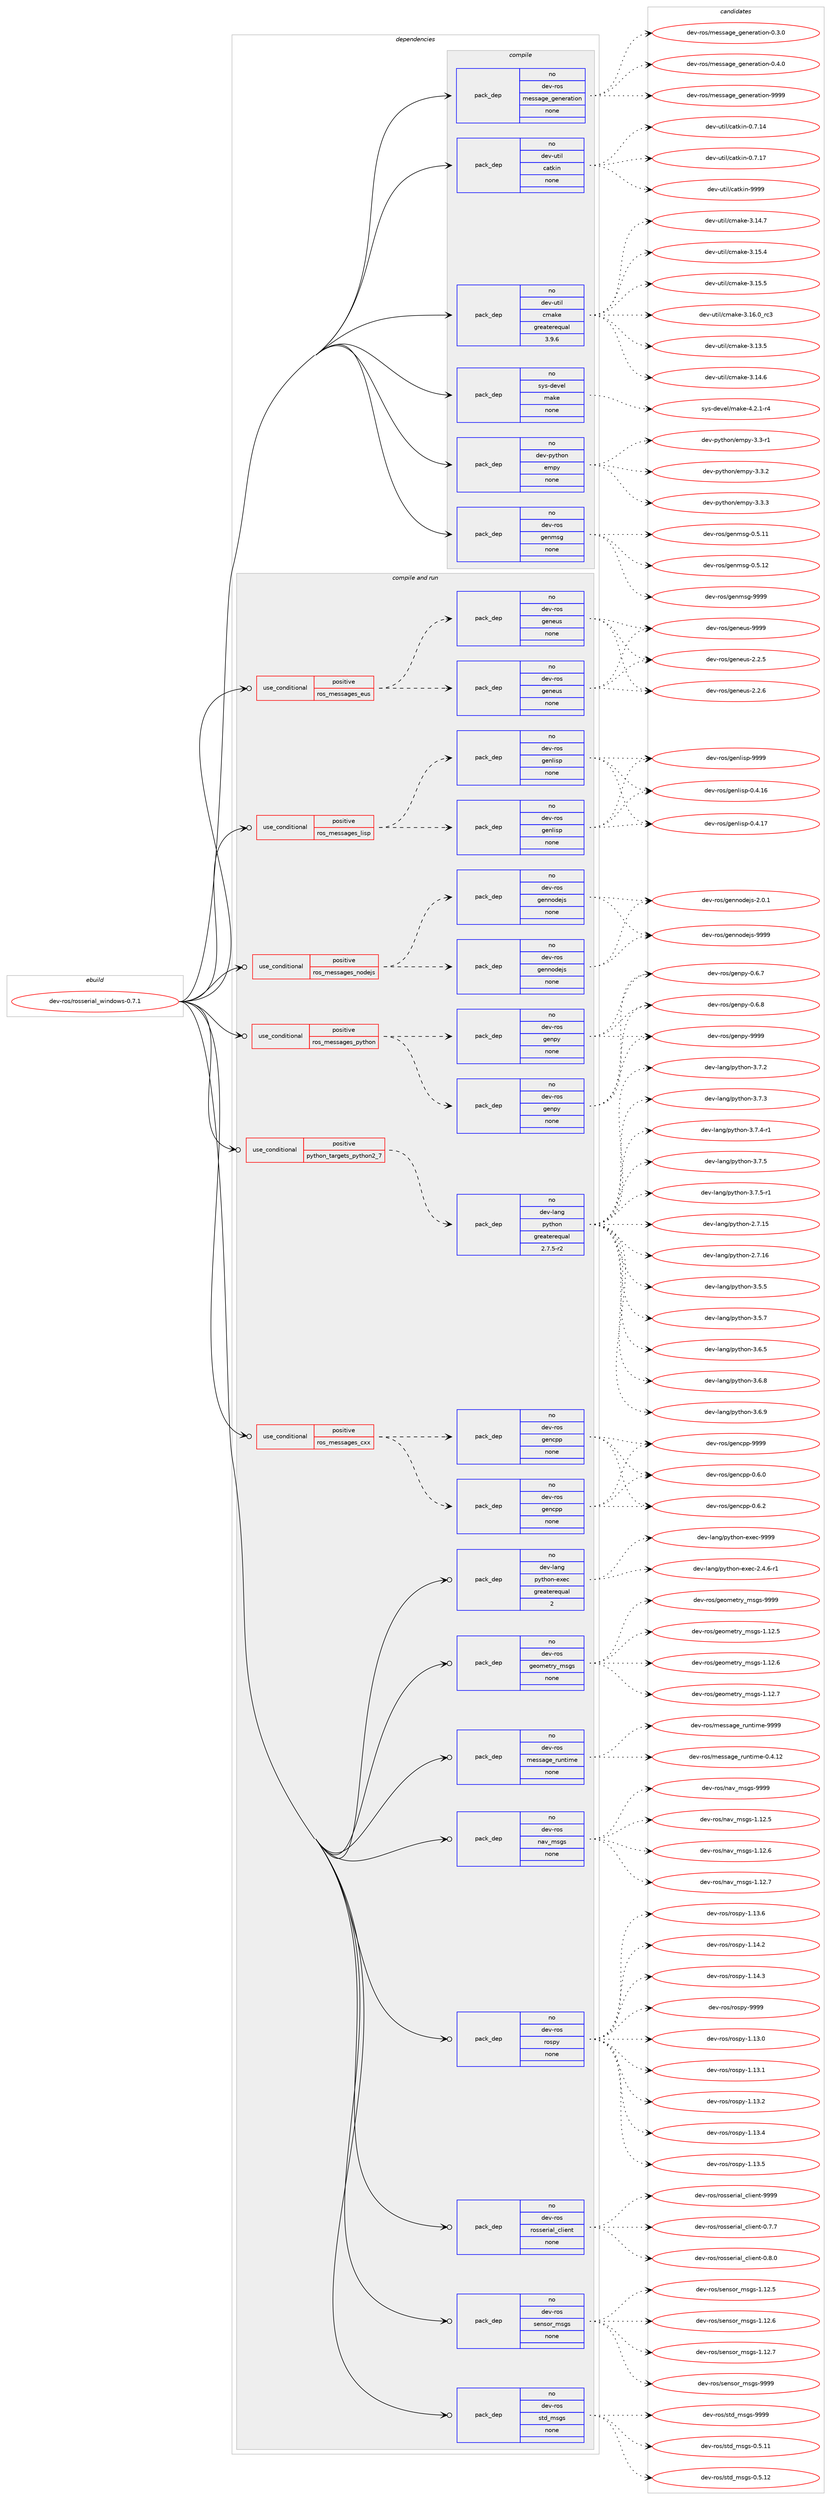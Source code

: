 digraph prolog {

# *************
# Graph options
# *************

newrank=true;
concentrate=true;
compound=true;
graph [rankdir=LR,fontname=Helvetica,fontsize=10,ranksep=1.5];#, ranksep=2.5, nodesep=0.2];
edge  [arrowhead=vee];
node  [fontname=Helvetica,fontsize=10];

# **********
# The ebuild
# **********

subgraph cluster_leftcol {
color=gray;
rank=same;
label=<<i>ebuild</i>>;
id [label="dev-ros/rosserial_windows-0.7.1", color=red, width=4, href="../dev-ros/rosserial_windows-0.7.1.svg"];
}

# ****************
# The dependencies
# ****************

subgraph cluster_midcol {
color=gray;
label=<<i>dependencies</i>>;
subgraph cluster_compile {
fillcolor="#eeeeee";
style=filled;
label=<<i>compile</i>>;
subgraph pack496900 {
dependency663874 [label=<<TABLE BORDER="0" CELLBORDER="1" CELLSPACING="0" CELLPADDING="4" WIDTH="220"><TR><TD ROWSPAN="6" CELLPADDING="30">pack_dep</TD></TR><TR><TD WIDTH="110">no</TD></TR><TR><TD>dev-python</TD></TR><TR><TD>empy</TD></TR><TR><TD>none</TD></TR><TR><TD></TD></TR></TABLE>>, shape=none, color=blue];
}
id:e -> dependency663874:w [weight=20,style="solid",arrowhead="vee"];
subgraph pack496901 {
dependency663875 [label=<<TABLE BORDER="0" CELLBORDER="1" CELLSPACING="0" CELLPADDING="4" WIDTH="220"><TR><TD ROWSPAN="6" CELLPADDING="30">pack_dep</TD></TR><TR><TD WIDTH="110">no</TD></TR><TR><TD>dev-ros</TD></TR><TR><TD>genmsg</TD></TR><TR><TD>none</TD></TR><TR><TD></TD></TR></TABLE>>, shape=none, color=blue];
}
id:e -> dependency663875:w [weight=20,style="solid",arrowhead="vee"];
subgraph pack496902 {
dependency663876 [label=<<TABLE BORDER="0" CELLBORDER="1" CELLSPACING="0" CELLPADDING="4" WIDTH="220"><TR><TD ROWSPAN="6" CELLPADDING="30">pack_dep</TD></TR><TR><TD WIDTH="110">no</TD></TR><TR><TD>dev-ros</TD></TR><TR><TD>message_generation</TD></TR><TR><TD>none</TD></TR><TR><TD></TD></TR></TABLE>>, shape=none, color=blue];
}
id:e -> dependency663876:w [weight=20,style="solid",arrowhead="vee"];
subgraph pack496903 {
dependency663877 [label=<<TABLE BORDER="0" CELLBORDER="1" CELLSPACING="0" CELLPADDING="4" WIDTH="220"><TR><TD ROWSPAN="6" CELLPADDING="30">pack_dep</TD></TR><TR><TD WIDTH="110">no</TD></TR><TR><TD>dev-util</TD></TR><TR><TD>catkin</TD></TR><TR><TD>none</TD></TR><TR><TD></TD></TR></TABLE>>, shape=none, color=blue];
}
id:e -> dependency663877:w [weight=20,style="solid",arrowhead="vee"];
subgraph pack496904 {
dependency663878 [label=<<TABLE BORDER="0" CELLBORDER="1" CELLSPACING="0" CELLPADDING="4" WIDTH="220"><TR><TD ROWSPAN="6" CELLPADDING="30">pack_dep</TD></TR><TR><TD WIDTH="110">no</TD></TR><TR><TD>dev-util</TD></TR><TR><TD>cmake</TD></TR><TR><TD>greaterequal</TD></TR><TR><TD>3.9.6</TD></TR></TABLE>>, shape=none, color=blue];
}
id:e -> dependency663878:w [weight=20,style="solid",arrowhead="vee"];
subgraph pack496905 {
dependency663879 [label=<<TABLE BORDER="0" CELLBORDER="1" CELLSPACING="0" CELLPADDING="4" WIDTH="220"><TR><TD ROWSPAN="6" CELLPADDING="30">pack_dep</TD></TR><TR><TD WIDTH="110">no</TD></TR><TR><TD>sys-devel</TD></TR><TR><TD>make</TD></TR><TR><TD>none</TD></TR><TR><TD></TD></TR></TABLE>>, shape=none, color=blue];
}
id:e -> dependency663879:w [weight=20,style="solid",arrowhead="vee"];
}
subgraph cluster_compileandrun {
fillcolor="#eeeeee";
style=filled;
label=<<i>compile and run</i>>;
subgraph cond155068 {
dependency663880 [label=<<TABLE BORDER="0" CELLBORDER="1" CELLSPACING="0" CELLPADDING="4"><TR><TD ROWSPAN="3" CELLPADDING="10">use_conditional</TD></TR><TR><TD>positive</TD></TR><TR><TD>python_targets_python2_7</TD></TR></TABLE>>, shape=none, color=red];
subgraph pack496906 {
dependency663881 [label=<<TABLE BORDER="0" CELLBORDER="1" CELLSPACING="0" CELLPADDING="4" WIDTH="220"><TR><TD ROWSPAN="6" CELLPADDING="30">pack_dep</TD></TR><TR><TD WIDTH="110">no</TD></TR><TR><TD>dev-lang</TD></TR><TR><TD>python</TD></TR><TR><TD>greaterequal</TD></TR><TR><TD>2.7.5-r2</TD></TR></TABLE>>, shape=none, color=blue];
}
dependency663880:e -> dependency663881:w [weight=20,style="dashed",arrowhead="vee"];
}
id:e -> dependency663880:w [weight=20,style="solid",arrowhead="odotvee"];
subgraph cond155069 {
dependency663882 [label=<<TABLE BORDER="0" CELLBORDER="1" CELLSPACING="0" CELLPADDING="4"><TR><TD ROWSPAN="3" CELLPADDING="10">use_conditional</TD></TR><TR><TD>positive</TD></TR><TR><TD>ros_messages_cxx</TD></TR></TABLE>>, shape=none, color=red];
subgraph pack496907 {
dependency663883 [label=<<TABLE BORDER="0" CELLBORDER="1" CELLSPACING="0" CELLPADDING="4" WIDTH="220"><TR><TD ROWSPAN="6" CELLPADDING="30">pack_dep</TD></TR><TR><TD WIDTH="110">no</TD></TR><TR><TD>dev-ros</TD></TR><TR><TD>gencpp</TD></TR><TR><TD>none</TD></TR><TR><TD></TD></TR></TABLE>>, shape=none, color=blue];
}
dependency663882:e -> dependency663883:w [weight=20,style="dashed",arrowhead="vee"];
subgraph pack496908 {
dependency663884 [label=<<TABLE BORDER="0" CELLBORDER="1" CELLSPACING="0" CELLPADDING="4" WIDTH="220"><TR><TD ROWSPAN="6" CELLPADDING="30">pack_dep</TD></TR><TR><TD WIDTH="110">no</TD></TR><TR><TD>dev-ros</TD></TR><TR><TD>gencpp</TD></TR><TR><TD>none</TD></TR><TR><TD></TD></TR></TABLE>>, shape=none, color=blue];
}
dependency663882:e -> dependency663884:w [weight=20,style="dashed",arrowhead="vee"];
}
id:e -> dependency663882:w [weight=20,style="solid",arrowhead="odotvee"];
subgraph cond155070 {
dependency663885 [label=<<TABLE BORDER="0" CELLBORDER="1" CELLSPACING="0" CELLPADDING="4"><TR><TD ROWSPAN="3" CELLPADDING="10">use_conditional</TD></TR><TR><TD>positive</TD></TR><TR><TD>ros_messages_eus</TD></TR></TABLE>>, shape=none, color=red];
subgraph pack496909 {
dependency663886 [label=<<TABLE BORDER="0" CELLBORDER="1" CELLSPACING="0" CELLPADDING="4" WIDTH="220"><TR><TD ROWSPAN="6" CELLPADDING="30">pack_dep</TD></TR><TR><TD WIDTH="110">no</TD></TR><TR><TD>dev-ros</TD></TR><TR><TD>geneus</TD></TR><TR><TD>none</TD></TR><TR><TD></TD></TR></TABLE>>, shape=none, color=blue];
}
dependency663885:e -> dependency663886:w [weight=20,style="dashed",arrowhead="vee"];
subgraph pack496910 {
dependency663887 [label=<<TABLE BORDER="0" CELLBORDER="1" CELLSPACING="0" CELLPADDING="4" WIDTH="220"><TR><TD ROWSPAN="6" CELLPADDING="30">pack_dep</TD></TR><TR><TD WIDTH="110">no</TD></TR><TR><TD>dev-ros</TD></TR><TR><TD>geneus</TD></TR><TR><TD>none</TD></TR><TR><TD></TD></TR></TABLE>>, shape=none, color=blue];
}
dependency663885:e -> dependency663887:w [weight=20,style="dashed",arrowhead="vee"];
}
id:e -> dependency663885:w [weight=20,style="solid",arrowhead="odotvee"];
subgraph cond155071 {
dependency663888 [label=<<TABLE BORDER="0" CELLBORDER="1" CELLSPACING="0" CELLPADDING="4"><TR><TD ROWSPAN="3" CELLPADDING="10">use_conditional</TD></TR><TR><TD>positive</TD></TR><TR><TD>ros_messages_lisp</TD></TR></TABLE>>, shape=none, color=red];
subgraph pack496911 {
dependency663889 [label=<<TABLE BORDER="0" CELLBORDER="1" CELLSPACING="0" CELLPADDING="4" WIDTH="220"><TR><TD ROWSPAN="6" CELLPADDING="30">pack_dep</TD></TR><TR><TD WIDTH="110">no</TD></TR><TR><TD>dev-ros</TD></TR><TR><TD>genlisp</TD></TR><TR><TD>none</TD></TR><TR><TD></TD></TR></TABLE>>, shape=none, color=blue];
}
dependency663888:e -> dependency663889:w [weight=20,style="dashed",arrowhead="vee"];
subgraph pack496912 {
dependency663890 [label=<<TABLE BORDER="0" CELLBORDER="1" CELLSPACING="0" CELLPADDING="4" WIDTH="220"><TR><TD ROWSPAN="6" CELLPADDING="30">pack_dep</TD></TR><TR><TD WIDTH="110">no</TD></TR><TR><TD>dev-ros</TD></TR><TR><TD>genlisp</TD></TR><TR><TD>none</TD></TR><TR><TD></TD></TR></TABLE>>, shape=none, color=blue];
}
dependency663888:e -> dependency663890:w [weight=20,style="dashed",arrowhead="vee"];
}
id:e -> dependency663888:w [weight=20,style="solid",arrowhead="odotvee"];
subgraph cond155072 {
dependency663891 [label=<<TABLE BORDER="0" CELLBORDER="1" CELLSPACING="0" CELLPADDING="4"><TR><TD ROWSPAN="3" CELLPADDING="10">use_conditional</TD></TR><TR><TD>positive</TD></TR><TR><TD>ros_messages_nodejs</TD></TR></TABLE>>, shape=none, color=red];
subgraph pack496913 {
dependency663892 [label=<<TABLE BORDER="0" CELLBORDER="1" CELLSPACING="0" CELLPADDING="4" WIDTH="220"><TR><TD ROWSPAN="6" CELLPADDING="30">pack_dep</TD></TR><TR><TD WIDTH="110">no</TD></TR><TR><TD>dev-ros</TD></TR><TR><TD>gennodejs</TD></TR><TR><TD>none</TD></TR><TR><TD></TD></TR></TABLE>>, shape=none, color=blue];
}
dependency663891:e -> dependency663892:w [weight=20,style="dashed",arrowhead="vee"];
subgraph pack496914 {
dependency663893 [label=<<TABLE BORDER="0" CELLBORDER="1" CELLSPACING="0" CELLPADDING="4" WIDTH="220"><TR><TD ROWSPAN="6" CELLPADDING="30">pack_dep</TD></TR><TR><TD WIDTH="110">no</TD></TR><TR><TD>dev-ros</TD></TR><TR><TD>gennodejs</TD></TR><TR><TD>none</TD></TR><TR><TD></TD></TR></TABLE>>, shape=none, color=blue];
}
dependency663891:e -> dependency663893:w [weight=20,style="dashed",arrowhead="vee"];
}
id:e -> dependency663891:w [weight=20,style="solid",arrowhead="odotvee"];
subgraph cond155073 {
dependency663894 [label=<<TABLE BORDER="0" CELLBORDER="1" CELLSPACING="0" CELLPADDING="4"><TR><TD ROWSPAN="3" CELLPADDING="10">use_conditional</TD></TR><TR><TD>positive</TD></TR><TR><TD>ros_messages_python</TD></TR></TABLE>>, shape=none, color=red];
subgraph pack496915 {
dependency663895 [label=<<TABLE BORDER="0" CELLBORDER="1" CELLSPACING="0" CELLPADDING="4" WIDTH="220"><TR><TD ROWSPAN="6" CELLPADDING="30">pack_dep</TD></TR><TR><TD WIDTH="110">no</TD></TR><TR><TD>dev-ros</TD></TR><TR><TD>genpy</TD></TR><TR><TD>none</TD></TR><TR><TD></TD></TR></TABLE>>, shape=none, color=blue];
}
dependency663894:e -> dependency663895:w [weight=20,style="dashed",arrowhead="vee"];
subgraph pack496916 {
dependency663896 [label=<<TABLE BORDER="0" CELLBORDER="1" CELLSPACING="0" CELLPADDING="4" WIDTH="220"><TR><TD ROWSPAN="6" CELLPADDING="30">pack_dep</TD></TR><TR><TD WIDTH="110">no</TD></TR><TR><TD>dev-ros</TD></TR><TR><TD>genpy</TD></TR><TR><TD>none</TD></TR><TR><TD></TD></TR></TABLE>>, shape=none, color=blue];
}
dependency663894:e -> dependency663896:w [weight=20,style="dashed",arrowhead="vee"];
}
id:e -> dependency663894:w [weight=20,style="solid",arrowhead="odotvee"];
subgraph pack496917 {
dependency663897 [label=<<TABLE BORDER="0" CELLBORDER="1" CELLSPACING="0" CELLPADDING="4" WIDTH="220"><TR><TD ROWSPAN="6" CELLPADDING="30">pack_dep</TD></TR><TR><TD WIDTH="110">no</TD></TR><TR><TD>dev-lang</TD></TR><TR><TD>python-exec</TD></TR><TR><TD>greaterequal</TD></TR><TR><TD>2</TD></TR></TABLE>>, shape=none, color=blue];
}
id:e -> dependency663897:w [weight=20,style="solid",arrowhead="odotvee"];
subgraph pack496918 {
dependency663898 [label=<<TABLE BORDER="0" CELLBORDER="1" CELLSPACING="0" CELLPADDING="4" WIDTH="220"><TR><TD ROWSPAN="6" CELLPADDING="30">pack_dep</TD></TR><TR><TD WIDTH="110">no</TD></TR><TR><TD>dev-ros</TD></TR><TR><TD>geometry_msgs</TD></TR><TR><TD>none</TD></TR><TR><TD></TD></TR></TABLE>>, shape=none, color=blue];
}
id:e -> dependency663898:w [weight=20,style="solid",arrowhead="odotvee"];
subgraph pack496919 {
dependency663899 [label=<<TABLE BORDER="0" CELLBORDER="1" CELLSPACING="0" CELLPADDING="4" WIDTH="220"><TR><TD ROWSPAN="6" CELLPADDING="30">pack_dep</TD></TR><TR><TD WIDTH="110">no</TD></TR><TR><TD>dev-ros</TD></TR><TR><TD>message_runtime</TD></TR><TR><TD>none</TD></TR><TR><TD></TD></TR></TABLE>>, shape=none, color=blue];
}
id:e -> dependency663899:w [weight=20,style="solid",arrowhead="odotvee"];
subgraph pack496920 {
dependency663900 [label=<<TABLE BORDER="0" CELLBORDER="1" CELLSPACING="0" CELLPADDING="4" WIDTH="220"><TR><TD ROWSPAN="6" CELLPADDING="30">pack_dep</TD></TR><TR><TD WIDTH="110">no</TD></TR><TR><TD>dev-ros</TD></TR><TR><TD>nav_msgs</TD></TR><TR><TD>none</TD></TR><TR><TD></TD></TR></TABLE>>, shape=none, color=blue];
}
id:e -> dependency663900:w [weight=20,style="solid",arrowhead="odotvee"];
subgraph pack496921 {
dependency663901 [label=<<TABLE BORDER="0" CELLBORDER="1" CELLSPACING="0" CELLPADDING="4" WIDTH="220"><TR><TD ROWSPAN="6" CELLPADDING="30">pack_dep</TD></TR><TR><TD WIDTH="110">no</TD></TR><TR><TD>dev-ros</TD></TR><TR><TD>rospy</TD></TR><TR><TD>none</TD></TR><TR><TD></TD></TR></TABLE>>, shape=none, color=blue];
}
id:e -> dependency663901:w [weight=20,style="solid",arrowhead="odotvee"];
subgraph pack496922 {
dependency663902 [label=<<TABLE BORDER="0" CELLBORDER="1" CELLSPACING="0" CELLPADDING="4" WIDTH="220"><TR><TD ROWSPAN="6" CELLPADDING="30">pack_dep</TD></TR><TR><TD WIDTH="110">no</TD></TR><TR><TD>dev-ros</TD></TR><TR><TD>rosserial_client</TD></TR><TR><TD>none</TD></TR><TR><TD></TD></TR></TABLE>>, shape=none, color=blue];
}
id:e -> dependency663902:w [weight=20,style="solid",arrowhead="odotvee"];
subgraph pack496923 {
dependency663903 [label=<<TABLE BORDER="0" CELLBORDER="1" CELLSPACING="0" CELLPADDING="4" WIDTH="220"><TR><TD ROWSPAN="6" CELLPADDING="30">pack_dep</TD></TR><TR><TD WIDTH="110">no</TD></TR><TR><TD>dev-ros</TD></TR><TR><TD>sensor_msgs</TD></TR><TR><TD>none</TD></TR><TR><TD></TD></TR></TABLE>>, shape=none, color=blue];
}
id:e -> dependency663903:w [weight=20,style="solid",arrowhead="odotvee"];
subgraph pack496924 {
dependency663904 [label=<<TABLE BORDER="0" CELLBORDER="1" CELLSPACING="0" CELLPADDING="4" WIDTH="220"><TR><TD ROWSPAN="6" CELLPADDING="30">pack_dep</TD></TR><TR><TD WIDTH="110">no</TD></TR><TR><TD>dev-ros</TD></TR><TR><TD>std_msgs</TD></TR><TR><TD>none</TD></TR><TR><TD></TD></TR></TABLE>>, shape=none, color=blue];
}
id:e -> dependency663904:w [weight=20,style="solid",arrowhead="odotvee"];
}
subgraph cluster_run {
fillcolor="#eeeeee";
style=filled;
label=<<i>run</i>>;
}
}

# **************
# The candidates
# **************

subgraph cluster_choices {
rank=same;
color=gray;
label=<<i>candidates</i>>;

subgraph choice496900 {
color=black;
nodesep=1;
choice1001011184511212111610411111047101109112121455146514511449 [label="dev-python/empy-3.3-r1", color=red, width=4,href="../dev-python/empy-3.3-r1.svg"];
choice1001011184511212111610411111047101109112121455146514650 [label="dev-python/empy-3.3.2", color=red, width=4,href="../dev-python/empy-3.3.2.svg"];
choice1001011184511212111610411111047101109112121455146514651 [label="dev-python/empy-3.3.3", color=red, width=4,href="../dev-python/empy-3.3.3.svg"];
dependency663874:e -> choice1001011184511212111610411111047101109112121455146514511449:w [style=dotted,weight="100"];
dependency663874:e -> choice1001011184511212111610411111047101109112121455146514650:w [style=dotted,weight="100"];
dependency663874:e -> choice1001011184511212111610411111047101109112121455146514651:w [style=dotted,weight="100"];
}
subgraph choice496901 {
color=black;
nodesep=1;
choice100101118451141111154710310111010911510345484653464949 [label="dev-ros/genmsg-0.5.11", color=red, width=4,href="../dev-ros/genmsg-0.5.11.svg"];
choice100101118451141111154710310111010911510345484653464950 [label="dev-ros/genmsg-0.5.12", color=red, width=4,href="../dev-ros/genmsg-0.5.12.svg"];
choice10010111845114111115471031011101091151034557575757 [label="dev-ros/genmsg-9999", color=red, width=4,href="../dev-ros/genmsg-9999.svg"];
dependency663875:e -> choice100101118451141111154710310111010911510345484653464949:w [style=dotted,weight="100"];
dependency663875:e -> choice100101118451141111154710310111010911510345484653464950:w [style=dotted,weight="100"];
dependency663875:e -> choice10010111845114111115471031011101091151034557575757:w [style=dotted,weight="100"];
}
subgraph choice496902 {
color=black;
nodesep=1;
choice1001011184511411111547109101115115971031019510310111010111497116105111110454846514648 [label="dev-ros/message_generation-0.3.0", color=red, width=4,href="../dev-ros/message_generation-0.3.0.svg"];
choice1001011184511411111547109101115115971031019510310111010111497116105111110454846524648 [label="dev-ros/message_generation-0.4.0", color=red, width=4,href="../dev-ros/message_generation-0.4.0.svg"];
choice10010111845114111115471091011151159710310195103101110101114971161051111104557575757 [label="dev-ros/message_generation-9999", color=red, width=4,href="../dev-ros/message_generation-9999.svg"];
dependency663876:e -> choice1001011184511411111547109101115115971031019510310111010111497116105111110454846514648:w [style=dotted,weight="100"];
dependency663876:e -> choice1001011184511411111547109101115115971031019510310111010111497116105111110454846524648:w [style=dotted,weight="100"];
dependency663876:e -> choice10010111845114111115471091011151159710310195103101110101114971161051111104557575757:w [style=dotted,weight="100"];
}
subgraph choice496903 {
color=black;
nodesep=1;
choice1001011184511711610510847999711610710511045484655464952 [label="dev-util/catkin-0.7.14", color=red, width=4,href="../dev-util/catkin-0.7.14.svg"];
choice1001011184511711610510847999711610710511045484655464955 [label="dev-util/catkin-0.7.17", color=red, width=4,href="../dev-util/catkin-0.7.17.svg"];
choice100101118451171161051084799971161071051104557575757 [label="dev-util/catkin-9999", color=red, width=4,href="../dev-util/catkin-9999.svg"];
dependency663877:e -> choice1001011184511711610510847999711610710511045484655464952:w [style=dotted,weight="100"];
dependency663877:e -> choice1001011184511711610510847999711610710511045484655464955:w [style=dotted,weight="100"];
dependency663877:e -> choice100101118451171161051084799971161071051104557575757:w [style=dotted,weight="100"];
}
subgraph choice496904 {
color=black;
nodesep=1;
choice1001011184511711610510847991099710710145514649514653 [label="dev-util/cmake-3.13.5", color=red, width=4,href="../dev-util/cmake-3.13.5.svg"];
choice1001011184511711610510847991099710710145514649524654 [label="dev-util/cmake-3.14.6", color=red, width=4,href="../dev-util/cmake-3.14.6.svg"];
choice1001011184511711610510847991099710710145514649524655 [label="dev-util/cmake-3.14.7", color=red, width=4,href="../dev-util/cmake-3.14.7.svg"];
choice1001011184511711610510847991099710710145514649534652 [label="dev-util/cmake-3.15.4", color=red, width=4,href="../dev-util/cmake-3.15.4.svg"];
choice1001011184511711610510847991099710710145514649534653 [label="dev-util/cmake-3.15.5", color=red, width=4,href="../dev-util/cmake-3.15.5.svg"];
choice1001011184511711610510847991099710710145514649544648951149951 [label="dev-util/cmake-3.16.0_rc3", color=red, width=4,href="../dev-util/cmake-3.16.0_rc3.svg"];
dependency663878:e -> choice1001011184511711610510847991099710710145514649514653:w [style=dotted,weight="100"];
dependency663878:e -> choice1001011184511711610510847991099710710145514649524654:w [style=dotted,weight="100"];
dependency663878:e -> choice1001011184511711610510847991099710710145514649524655:w [style=dotted,weight="100"];
dependency663878:e -> choice1001011184511711610510847991099710710145514649534652:w [style=dotted,weight="100"];
dependency663878:e -> choice1001011184511711610510847991099710710145514649534653:w [style=dotted,weight="100"];
dependency663878:e -> choice1001011184511711610510847991099710710145514649544648951149951:w [style=dotted,weight="100"];
}
subgraph choice496905 {
color=black;
nodesep=1;
choice1151211154510010111810110847109971071014552465046494511452 [label="sys-devel/make-4.2.1-r4", color=red, width=4,href="../sys-devel/make-4.2.1-r4.svg"];
dependency663879:e -> choice1151211154510010111810110847109971071014552465046494511452:w [style=dotted,weight="100"];
}
subgraph choice496906 {
color=black;
nodesep=1;
choice10010111845108971101034711212111610411111045504655464953 [label="dev-lang/python-2.7.15", color=red, width=4,href="../dev-lang/python-2.7.15.svg"];
choice10010111845108971101034711212111610411111045504655464954 [label="dev-lang/python-2.7.16", color=red, width=4,href="../dev-lang/python-2.7.16.svg"];
choice100101118451089711010347112121116104111110455146534653 [label="dev-lang/python-3.5.5", color=red, width=4,href="../dev-lang/python-3.5.5.svg"];
choice100101118451089711010347112121116104111110455146534655 [label="dev-lang/python-3.5.7", color=red, width=4,href="../dev-lang/python-3.5.7.svg"];
choice100101118451089711010347112121116104111110455146544653 [label="dev-lang/python-3.6.5", color=red, width=4,href="../dev-lang/python-3.6.5.svg"];
choice100101118451089711010347112121116104111110455146544656 [label="dev-lang/python-3.6.8", color=red, width=4,href="../dev-lang/python-3.6.8.svg"];
choice100101118451089711010347112121116104111110455146544657 [label="dev-lang/python-3.6.9", color=red, width=4,href="../dev-lang/python-3.6.9.svg"];
choice100101118451089711010347112121116104111110455146554650 [label="dev-lang/python-3.7.2", color=red, width=4,href="../dev-lang/python-3.7.2.svg"];
choice100101118451089711010347112121116104111110455146554651 [label="dev-lang/python-3.7.3", color=red, width=4,href="../dev-lang/python-3.7.3.svg"];
choice1001011184510897110103471121211161041111104551465546524511449 [label="dev-lang/python-3.7.4-r1", color=red, width=4,href="../dev-lang/python-3.7.4-r1.svg"];
choice100101118451089711010347112121116104111110455146554653 [label="dev-lang/python-3.7.5", color=red, width=4,href="../dev-lang/python-3.7.5.svg"];
choice1001011184510897110103471121211161041111104551465546534511449 [label="dev-lang/python-3.7.5-r1", color=red, width=4,href="../dev-lang/python-3.7.5-r1.svg"];
dependency663881:e -> choice10010111845108971101034711212111610411111045504655464953:w [style=dotted,weight="100"];
dependency663881:e -> choice10010111845108971101034711212111610411111045504655464954:w [style=dotted,weight="100"];
dependency663881:e -> choice100101118451089711010347112121116104111110455146534653:w [style=dotted,weight="100"];
dependency663881:e -> choice100101118451089711010347112121116104111110455146534655:w [style=dotted,weight="100"];
dependency663881:e -> choice100101118451089711010347112121116104111110455146544653:w [style=dotted,weight="100"];
dependency663881:e -> choice100101118451089711010347112121116104111110455146544656:w [style=dotted,weight="100"];
dependency663881:e -> choice100101118451089711010347112121116104111110455146544657:w [style=dotted,weight="100"];
dependency663881:e -> choice100101118451089711010347112121116104111110455146554650:w [style=dotted,weight="100"];
dependency663881:e -> choice100101118451089711010347112121116104111110455146554651:w [style=dotted,weight="100"];
dependency663881:e -> choice1001011184510897110103471121211161041111104551465546524511449:w [style=dotted,weight="100"];
dependency663881:e -> choice100101118451089711010347112121116104111110455146554653:w [style=dotted,weight="100"];
dependency663881:e -> choice1001011184510897110103471121211161041111104551465546534511449:w [style=dotted,weight="100"];
}
subgraph choice496907 {
color=black;
nodesep=1;
choice100101118451141111154710310111099112112454846544648 [label="dev-ros/gencpp-0.6.0", color=red, width=4,href="../dev-ros/gencpp-0.6.0.svg"];
choice100101118451141111154710310111099112112454846544650 [label="dev-ros/gencpp-0.6.2", color=red, width=4,href="../dev-ros/gencpp-0.6.2.svg"];
choice1001011184511411111547103101110991121124557575757 [label="dev-ros/gencpp-9999", color=red, width=4,href="../dev-ros/gencpp-9999.svg"];
dependency663883:e -> choice100101118451141111154710310111099112112454846544648:w [style=dotted,weight="100"];
dependency663883:e -> choice100101118451141111154710310111099112112454846544650:w [style=dotted,weight="100"];
dependency663883:e -> choice1001011184511411111547103101110991121124557575757:w [style=dotted,weight="100"];
}
subgraph choice496908 {
color=black;
nodesep=1;
choice100101118451141111154710310111099112112454846544648 [label="dev-ros/gencpp-0.6.0", color=red, width=4,href="../dev-ros/gencpp-0.6.0.svg"];
choice100101118451141111154710310111099112112454846544650 [label="dev-ros/gencpp-0.6.2", color=red, width=4,href="../dev-ros/gencpp-0.6.2.svg"];
choice1001011184511411111547103101110991121124557575757 [label="dev-ros/gencpp-9999", color=red, width=4,href="../dev-ros/gencpp-9999.svg"];
dependency663884:e -> choice100101118451141111154710310111099112112454846544648:w [style=dotted,weight="100"];
dependency663884:e -> choice100101118451141111154710310111099112112454846544650:w [style=dotted,weight="100"];
dependency663884:e -> choice1001011184511411111547103101110991121124557575757:w [style=dotted,weight="100"];
}
subgraph choice496909 {
color=black;
nodesep=1;
choice1001011184511411111547103101110101117115455046504653 [label="dev-ros/geneus-2.2.5", color=red, width=4,href="../dev-ros/geneus-2.2.5.svg"];
choice1001011184511411111547103101110101117115455046504654 [label="dev-ros/geneus-2.2.6", color=red, width=4,href="../dev-ros/geneus-2.2.6.svg"];
choice10010111845114111115471031011101011171154557575757 [label="dev-ros/geneus-9999", color=red, width=4,href="../dev-ros/geneus-9999.svg"];
dependency663886:e -> choice1001011184511411111547103101110101117115455046504653:w [style=dotted,weight="100"];
dependency663886:e -> choice1001011184511411111547103101110101117115455046504654:w [style=dotted,weight="100"];
dependency663886:e -> choice10010111845114111115471031011101011171154557575757:w [style=dotted,weight="100"];
}
subgraph choice496910 {
color=black;
nodesep=1;
choice1001011184511411111547103101110101117115455046504653 [label="dev-ros/geneus-2.2.5", color=red, width=4,href="../dev-ros/geneus-2.2.5.svg"];
choice1001011184511411111547103101110101117115455046504654 [label="dev-ros/geneus-2.2.6", color=red, width=4,href="../dev-ros/geneus-2.2.6.svg"];
choice10010111845114111115471031011101011171154557575757 [label="dev-ros/geneus-9999", color=red, width=4,href="../dev-ros/geneus-9999.svg"];
dependency663887:e -> choice1001011184511411111547103101110101117115455046504653:w [style=dotted,weight="100"];
dependency663887:e -> choice1001011184511411111547103101110101117115455046504654:w [style=dotted,weight="100"];
dependency663887:e -> choice10010111845114111115471031011101011171154557575757:w [style=dotted,weight="100"];
}
subgraph choice496911 {
color=black;
nodesep=1;
choice100101118451141111154710310111010810511511245484652464954 [label="dev-ros/genlisp-0.4.16", color=red, width=4,href="../dev-ros/genlisp-0.4.16.svg"];
choice100101118451141111154710310111010810511511245484652464955 [label="dev-ros/genlisp-0.4.17", color=red, width=4,href="../dev-ros/genlisp-0.4.17.svg"];
choice10010111845114111115471031011101081051151124557575757 [label="dev-ros/genlisp-9999", color=red, width=4,href="../dev-ros/genlisp-9999.svg"];
dependency663889:e -> choice100101118451141111154710310111010810511511245484652464954:w [style=dotted,weight="100"];
dependency663889:e -> choice100101118451141111154710310111010810511511245484652464955:w [style=dotted,weight="100"];
dependency663889:e -> choice10010111845114111115471031011101081051151124557575757:w [style=dotted,weight="100"];
}
subgraph choice496912 {
color=black;
nodesep=1;
choice100101118451141111154710310111010810511511245484652464954 [label="dev-ros/genlisp-0.4.16", color=red, width=4,href="../dev-ros/genlisp-0.4.16.svg"];
choice100101118451141111154710310111010810511511245484652464955 [label="dev-ros/genlisp-0.4.17", color=red, width=4,href="../dev-ros/genlisp-0.4.17.svg"];
choice10010111845114111115471031011101081051151124557575757 [label="dev-ros/genlisp-9999", color=red, width=4,href="../dev-ros/genlisp-9999.svg"];
dependency663890:e -> choice100101118451141111154710310111010810511511245484652464954:w [style=dotted,weight="100"];
dependency663890:e -> choice100101118451141111154710310111010810511511245484652464955:w [style=dotted,weight="100"];
dependency663890:e -> choice10010111845114111115471031011101081051151124557575757:w [style=dotted,weight="100"];
}
subgraph choice496913 {
color=black;
nodesep=1;
choice1001011184511411111547103101110110111100101106115455046484649 [label="dev-ros/gennodejs-2.0.1", color=red, width=4,href="../dev-ros/gennodejs-2.0.1.svg"];
choice10010111845114111115471031011101101111001011061154557575757 [label="dev-ros/gennodejs-9999", color=red, width=4,href="../dev-ros/gennodejs-9999.svg"];
dependency663892:e -> choice1001011184511411111547103101110110111100101106115455046484649:w [style=dotted,weight="100"];
dependency663892:e -> choice10010111845114111115471031011101101111001011061154557575757:w [style=dotted,weight="100"];
}
subgraph choice496914 {
color=black;
nodesep=1;
choice1001011184511411111547103101110110111100101106115455046484649 [label="dev-ros/gennodejs-2.0.1", color=red, width=4,href="../dev-ros/gennodejs-2.0.1.svg"];
choice10010111845114111115471031011101101111001011061154557575757 [label="dev-ros/gennodejs-9999", color=red, width=4,href="../dev-ros/gennodejs-9999.svg"];
dependency663893:e -> choice1001011184511411111547103101110110111100101106115455046484649:w [style=dotted,weight="100"];
dependency663893:e -> choice10010111845114111115471031011101101111001011061154557575757:w [style=dotted,weight="100"];
}
subgraph choice496915 {
color=black;
nodesep=1;
choice1001011184511411111547103101110112121454846544655 [label="dev-ros/genpy-0.6.7", color=red, width=4,href="../dev-ros/genpy-0.6.7.svg"];
choice1001011184511411111547103101110112121454846544656 [label="dev-ros/genpy-0.6.8", color=red, width=4,href="../dev-ros/genpy-0.6.8.svg"];
choice10010111845114111115471031011101121214557575757 [label="dev-ros/genpy-9999", color=red, width=4,href="../dev-ros/genpy-9999.svg"];
dependency663895:e -> choice1001011184511411111547103101110112121454846544655:w [style=dotted,weight="100"];
dependency663895:e -> choice1001011184511411111547103101110112121454846544656:w [style=dotted,weight="100"];
dependency663895:e -> choice10010111845114111115471031011101121214557575757:w [style=dotted,weight="100"];
}
subgraph choice496916 {
color=black;
nodesep=1;
choice1001011184511411111547103101110112121454846544655 [label="dev-ros/genpy-0.6.7", color=red, width=4,href="../dev-ros/genpy-0.6.7.svg"];
choice1001011184511411111547103101110112121454846544656 [label="dev-ros/genpy-0.6.8", color=red, width=4,href="../dev-ros/genpy-0.6.8.svg"];
choice10010111845114111115471031011101121214557575757 [label="dev-ros/genpy-9999", color=red, width=4,href="../dev-ros/genpy-9999.svg"];
dependency663896:e -> choice1001011184511411111547103101110112121454846544655:w [style=dotted,weight="100"];
dependency663896:e -> choice1001011184511411111547103101110112121454846544656:w [style=dotted,weight="100"];
dependency663896:e -> choice10010111845114111115471031011101121214557575757:w [style=dotted,weight="100"];
}
subgraph choice496917 {
color=black;
nodesep=1;
choice10010111845108971101034711212111610411111045101120101994550465246544511449 [label="dev-lang/python-exec-2.4.6-r1", color=red, width=4,href="../dev-lang/python-exec-2.4.6-r1.svg"];
choice10010111845108971101034711212111610411111045101120101994557575757 [label="dev-lang/python-exec-9999", color=red, width=4,href="../dev-lang/python-exec-9999.svg"];
dependency663897:e -> choice10010111845108971101034711212111610411111045101120101994550465246544511449:w [style=dotted,weight="100"];
dependency663897:e -> choice10010111845108971101034711212111610411111045101120101994557575757:w [style=dotted,weight="100"];
}
subgraph choice496918 {
color=black;
nodesep=1;
choice10010111845114111115471031011111091011161141219510911510311545494649504653 [label="dev-ros/geometry_msgs-1.12.5", color=red, width=4,href="../dev-ros/geometry_msgs-1.12.5.svg"];
choice10010111845114111115471031011111091011161141219510911510311545494649504654 [label="dev-ros/geometry_msgs-1.12.6", color=red, width=4,href="../dev-ros/geometry_msgs-1.12.6.svg"];
choice10010111845114111115471031011111091011161141219510911510311545494649504655 [label="dev-ros/geometry_msgs-1.12.7", color=red, width=4,href="../dev-ros/geometry_msgs-1.12.7.svg"];
choice1001011184511411111547103101111109101116114121951091151031154557575757 [label="dev-ros/geometry_msgs-9999", color=red, width=4,href="../dev-ros/geometry_msgs-9999.svg"];
dependency663898:e -> choice10010111845114111115471031011111091011161141219510911510311545494649504653:w [style=dotted,weight="100"];
dependency663898:e -> choice10010111845114111115471031011111091011161141219510911510311545494649504654:w [style=dotted,weight="100"];
dependency663898:e -> choice10010111845114111115471031011111091011161141219510911510311545494649504655:w [style=dotted,weight="100"];
dependency663898:e -> choice1001011184511411111547103101111109101116114121951091151031154557575757:w [style=dotted,weight="100"];
}
subgraph choice496919 {
color=black;
nodesep=1;
choice1001011184511411111547109101115115971031019511411711011610510910145484652464950 [label="dev-ros/message_runtime-0.4.12", color=red, width=4,href="../dev-ros/message_runtime-0.4.12.svg"];
choice100101118451141111154710910111511597103101951141171101161051091014557575757 [label="dev-ros/message_runtime-9999", color=red, width=4,href="../dev-ros/message_runtime-9999.svg"];
dependency663899:e -> choice1001011184511411111547109101115115971031019511411711011610510910145484652464950:w [style=dotted,weight="100"];
dependency663899:e -> choice100101118451141111154710910111511597103101951141171101161051091014557575757:w [style=dotted,weight="100"];
}
subgraph choice496920 {
color=black;
nodesep=1;
choice1001011184511411111547110971189510911510311545494649504653 [label="dev-ros/nav_msgs-1.12.5", color=red, width=4,href="../dev-ros/nav_msgs-1.12.5.svg"];
choice1001011184511411111547110971189510911510311545494649504654 [label="dev-ros/nav_msgs-1.12.6", color=red, width=4,href="../dev-ros/nav_msgs-1.12.6.svg"];
choice1001011184511411111547110971189510911510311545494649504655 [label="dev-ros/nav_msgs-1.12.7", color=red, width=4,href="../dev-ros/nav_msgs-1.12.7.svg"];
choice100101118451141111154711097118951091151031154557575757 [label="dev-ros/nav_msgs-9999", color=red, width=4,href="../dev-ros/nav_msgs-9999.svg"];
dependency663900:e -> choice1001011184511411111547110971189510911510311545494649504653:w [style=dotted,weight="100"];
dependency663900:e -> choice1001011184511411111547110971189510911510311545494649504654:w [style=dotted,weight="100"];
dependency663900:e -> choice1001011184511411111547110971189510911510311545494649504655:w [style=dotted,weight="100"];
dependency663900:e -> choice100101118451141111154711097118951091151031154557575757:w [style=dotted,weight="100"];
}
subgraph choice496921 {
color=black;
nodesep=1;
choice100101118451141111154711411111511212145494649514648 [label="dev-ros/rospy-1.13.0", color=red, width=4,href="../dev-ros/rospy-1.13.0.svg"];
choice100101118451141111154711411111511212145494649514649 [label="dev-ros/rospy-1.13.1", color=red, width=4,href="../dev-ros/rospy-1.13.1.svg"];
choice100101118451141111154711411111511212145494649514650 [label="dev-ros/rospy-1.13.2", color=red, width=4,href="../dev-ros/rospy-1.13.2.svg"];
choice100101118451141111154711411111511212145494649514652 [label="dev-ros/rospy-1.13.4", color=red, width=4,href="../dev-ros/rospy-1.13.4.svg"];
choice100101118451141111154711411111511212145494649514653 [label="dev-ros/rospy-1.13.5", color=red, width=4,href="../dev-ros/rospy-1.13.5.svg"];
choice100101118451141111154711411111511212145494649514654 [label="dev-ros/rospy-1.13.6", color=red, width=4,href="../dev-ros/rospy-1.13.6.svg"];
choice100101118451141111154711411111511212145494649524650 [label="dev-ros/rospy-1.14.2", color=red, width=4,href="../dev-ros/rospy-1.14.2.svg"];
choice100101118451141111154711411111511212145494649524651 [label="dev-ros/rospy-1.14.3", color=red, width=4,href="../dev-ros/rospy-1.14.3.svg"];
choice10010111845114111115471141111151121214557575757 [label="dev-ros/rospy-9999", color=red, width=4,href="../dev-ros/rospy-9999.svg"];
dependency663901:e -> choice100101118451141111154711411111511212145494649514648:w [style=dotted,weight="100"];
dependency663901:e -> choice100101118451141111154711411111511212145494649514649:w [style=dotted,weight="100"];
dependency663901:e -> choice100101118451141111154711411111511212145494649514650:w [style=dotted,weight="100"];
dependency663901:e -> choice100101118451141111154711411111511212145494649514652:w [style=dotted,weight="100"];
dependency663901:e -> choice100101118451141111154711411111511212145494649514653:w [style=dotted,weight="100"];
dependency663901:e -> choice100101118451141111154711411111511212145494649514654:w [style=dotted,weight="100"];
dependency663901:e -> choice100101118451141111154711411111511212145494649524650:w [style=dotted,weight="100"];
dependency663901:e -> choice100101118451141111154711411111511212145494649524651:w [style=dotted,weight="100"];
dependency663901:e -> choice10010111845114111115471141111151121214557575757:w [style=dotted,weight="100"];
}
subgraph choice496922 {
color=black;
nodesep=1;
choice1001011184511411111547114111115115101114105971089599108105101110116454846554655 [label="dev-ros/rosserial_client-0.7.7", color=red, width=4,href="../dev-ros/rosserial_client-0.7.7.svg"];
choice1001011184511411111547114111115115101114105971089599108105101110116454846564648 [label="dev-ros/rosserial_client-0.8.0", color=red, width=4,href="../dev-ros/rosserial_client-0.8.0.svg"];
choice10010111845114111115471141111151151011141059710895991081051011101164557575757 [label="dev-ros/rosserial_client-9999", color=red, width=4,href="../dev-ros/rosserial_client-9999.svg"];
dependency663902:e -> choice1001011184511411111547114111115115101114105971089599108105101110116454846554655:w [style=dotted,weight="100"];
dependency663902:e -> choice1001011184511411111547114111115115101114105971089599108105101110116454846564648:w [style=dotted,weight="100"];
dependency663902:e -> choice10010111845114111115471141111151151011141059710895991081051011101164557575757:w [style=dotted,weight="100"];
}
subgraph choice496923 {
color=black;
nodesep=1;
choice10010111845114111115471151011101151111149510911510311545494649504653 [label="dev-ros/sensor_msgs-1.12.5", color=red, width=4,href="../dev-ros/sensor_msgs-1.12.5.svg"];
choice10010111845114111115471151011101151111149510911510311545494649504654 [label="dev-ros/sensor_msgs-1.12.6", color=red, width=4,href="../dev-ros/sensor_msgs-1.12.6.svg"];
choice10010111845114111115471151011101151111149510911510311545494649504655 [label="dev-ros/sensor_msgs-1.12.7", color=red, width=4,href="../dev-ros/sensor_msgs-1.12.7.svg"];
choice1001011184511411111547115101110115111114951091151031154557575757 [label="dev-ros/sensor_msgs-9999", color=red, width=4,href="../dev-ros/sensor_msgs-9999.svg"];
dependency663903:e -> choice10010111845114111115471151011101151111149510911510311545494649504653:w [style=dotted,weight="100"];
dependency663903:e -> choice10010111845114111115471151011101151111149510911510311545494649504654:w [style=dotted,weight="100"];
dependency663903:e -> choice10010111845114111115471151011101151111149510911510311545494649504655:w [style=dotted,weight="100"];
dependency663903:e -> choice1001011184511411111547115101110115111114951091151031154557575757:w [style=dotted,weight="100"];
}
subgraph choice496924 {
color=black;
nodesep=1;
choice10010111845114111115471151161009510911510311545484653464949 [label="dev-ros/std_msgs-0.5.11", color=red, width=4,href="../dev-ros/std_msgs-0.5.11.svg"];
choice10010111845114111115471151161009510911510311545484653464950 [label="dev-ros/std_msgs-0.5.12", color=red, width=4,href="../dev-ros/std_msgs-0.5.12.svg"];
choice1001011184511411111547115116100951091151031154557575757 [label="dev-ros/std_msgs-9999", color=red, width=4,href="../dev-ros/std_msgs-9999.svg"];
dependency663904:e -> choice10010111845114111115471151161009510911510311545484653464949:w [style=dotted,weight="100"];
dependency663904:e -> choice10010111845114111115471151161009510911510311545484653464950:w [style=dotted,weight="100"];
dependency663904:e -> choice1001011184511411111547115116100951091151031154557575757:w [style=dotted,weight="100"];
}
}

}
